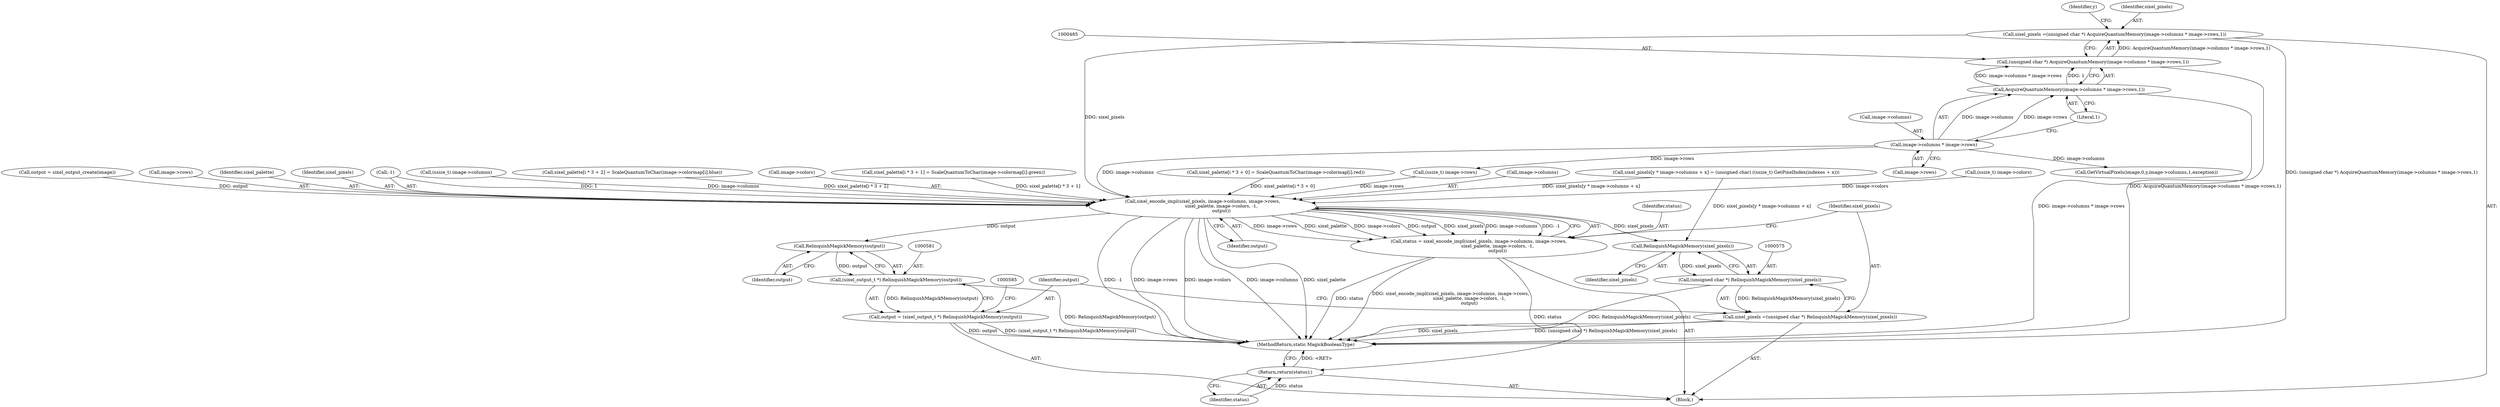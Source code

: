 digraph "1_ImageMagick_10b3823a7619ed22d42764733eb052c4159bc8c1_1@integer" {
"1000482" [label="(Call,sixel_pixels =(unsigned char *) AcquireQuantumMemory(image->columns * image->rows,1))"];
"1000484" [label="(Call,(unsigned char *) AcquireQuantumMemory(image->columns * image->rows,1))"];
"1000486" [label="(Call,AcquireQuantumMemory(image->columns * image->rows,1))"];
"1000487" [label="(Call,image->columns * image->rows)"];
"1000557" [label="(Call,sixel_encode_impl(sixel_pixels, image->columns, image->rows,\n                          sixel_palette, image->colors, -1,\n                          output))"];
"1000555" [label="(Call,status = sixel_encode_impl(sixel_pixels, image->columns, image->rows,\n                          sixel_palette, image->colors, -1,\n                          output))"];
"1000588" [label="(Return,return(status);)"];
"1000576" [label="(Call,RelinquishMagickMemory(sixel_pixels))"];
"1000574" [label="(Call,(unsigned char *) RelinquishMagickMemory(sixel_pixels))"];
"1000572" [label="(Call,sixel_pixels =(unsigned char *) RelinquishMagickMemory(sixel_pixels))"];
"1000582" [label="(Call,RelinquishMagickMemory(output))"];
"1000580" [label="(Call,(sixel_output_t *) RelinquishMagickMemory(output))"];
"1000578" [label="(Call,output = (sixel_output_t *) RelinquishMagickMemory(output))"];
"1000497" [label="(Identifier,y)"];
"1000486" [label="(Call,AcquireQuantumMemory(image->columns * image->rows,1))"];
"1000589" [label="(Identifier,status)"];
"1000430" [label="(Call,sixel_palette[i * 3 + 0] = ScaleQuantumToChar(image->colormap[i].red))"];
"1000491" [label="(Call,image->rows)"];
"1000501" [label="(Call,(ssize_t) image->rows)"];
"1000559" [label="(Call,image->columns)"];
"1000494" [label="(Literal,1)"];
"1000422" [label="(Call,(ssize_t) image->colors)"];
"1000478" [label="(Call,output = sixel_output_create(image))"];
"1000590" [label="(MethodReturn,static MagickBooleanType)"];
"1000484" [label="(Call,(unsigned char *) AcquireQuantumMemory(image->columns * image->rows,1))"];
"1000482" [label="(Call,sixel_pixels =(unsigned char *) AcquireQuantumMemory(image->columns * image->rows,1))"];
"1000562" [label="(Call,image->rows)"];
"1000565" [label="(Identifier,sixel_palette)"];
"1000580" [label="(Call,(sixel_output_t *) RelinquishMagickMemory(output))"];
"1000558" [label="(Identifier,sixel_pixels)"];
"1000107" [label="(Block,)"];
"1000555" [label="(Call,status = sixel_encode_impl(sixel_pixels, image->columns, image->rows,\n                          sixel_palette, image->colors, -1,\n                          output))"];
"1000577" [label="(Identifier,sixel_pixels)"];
"1000574" [label="(Call,(unsigned char *) RelinquishMagickMemory(sixel_pixels))"];
"1000556" [label="(Identifier,status)"];
"1000511" [label="(Call,GetVirtualPixels(image,0,y,image->columns,1,exception))"];
"1000571" [label="(Identifier,output)"];
"1000569" [label="(Call,-1)"];
"1000530" [label="(Call,(ssize_t) image->columns)"];
"1000576" [label="(Call,RelinquishMagickMemory(sixel_pixels))"];
"1000583" [label="(Identifier,output)"];
"1000572" [label="(Call,sixel_pixels =(unsigned char *) RelinquishMagickMemory(sixel_pixels))"];
"1000537" [label="(Call,sixel_pixels[y * image->columns + x] = (unsigned char) ((ssize_t) GetPixelIndex(indexes + x)))"];
"1000462" [label="(Call,sixel_palette[i * 3 + 2] = ScaleQuantumToChar(image->colormap[i].blue))"];
"1000582" [label="(Call,RelinquishMagickMemory(output))"];
"1000588" [label="(Return,return(status);)"];
"1000487" [label="(Call,image->columns * image->rows)"];
"1000573" [label="(Identifier,sixel_pixels)"];
"1000557" [label="(Call,sixel_encode_impl(sixel_pixels, image->columns, image->rows,\n                          sixel_palette, image->colors, -1,\n                          output))"];
"1000488" [label="(Call,image->columns)"];
"1000566" [label="(Call,image->colors)"];
"1000446" [label="(Call,sixel_palette[i * 3 + 1] = ScaleQuantumToChar(image->colormap[i].green))"];
"1000483" [label="(Identifier,sixel_pixels)"];
"1000578" [label="(Call,output = (sixel_output_t *) RelinquishMagickMemory(output))"];
"1000579" [label="(Identifier,output)"];
"1000482" -> "1000107"  [label="AST: "];
"1000482" -> "1000484"  [label="CFG: "];
"1000483" -> "1000482"  [label="AST: "];
"1000484" -> "1000482"  [label="AST: "];
"1000497" -> "1000482"  [label="CFG: "];
"1000482" -> "1000590"  [label="DDG: (unsigned char *) AcquireQuantumMemory(image->columns * image->rows,1)"];
"1000484" -> "1000482"  [label="DDG: AcquireQuantumMemory(image->columns * image->rows,1)"];
"1000482" -> "1000557"  [label="DDG: sixel_pixels"];
"1000484" -> "1000486"  [label="CFG: "];
"1000485" -> "1000484"  [label="AST: "];
"1000486" -> "1000484"  [label="AST: "];
"1000484" -> "1000590"  [label="DDG: AcquireQuantumMemory(image->columns * image->rows,1)"];
"1000486" -> "1000484"  [label="DDG: image->columns * image->rows"];
"1000486" -> "1000484"  [label="DDG: 1"];
"1000486" -> "1000494"  [label="CFG: "];
"1000487" -> "1000486"  [label="AST: "];
"1000494" -> "1000486"  [label="AST: "];
"1000486" -> "1000590"  [label="DDG: image->columns * image->rows"];
"1000487" -> "1000486"  [label="DDG: image->columns"];
"1000487" -> "1000486"  [label="DDG: image->rows"];
"1000487" -> "1000491"  [label="CFG: "];
"1000488" -> "1000487"  [label="AST: "];
"1000491" -> "1000487"  [label="AST: "];
"1000494" -> "1000487"  [label="CFG: "];
"1000487" -> "1000501"  [label="DDG: image->rows"];
"1000487" -> "1000511"  [label="DDG: image->columns"];
"1000487" -> "1000557"  [label="DDG: image->columns"];
"1000557" -> "1000555"  [label="AST: "];
"1000557" -> "1000571"  [label="CFG: "];
"1000558" -> "1000557"  [label="AST: "];
"1000559" -> "1000557"  [label="AST: "];
"1000562" -> "1000557"  [label="AST: "];
"1000565" -> "1000557"  [label="AST: "];
"1000566" -> "1000557"  [label="AST: "];
"1000569" -> "1000557"  [label="AST: "];
"1000571" -> "1000557"  [label="AST: "];
"1000555" -> "1000557"  [label="CFG: "];
"1000557" -> "1000590"  [label="DDG: -1"];
"1000557" -> "1000590"  [label="DDG: image->rows"];
"1000557" -> "1000590"  [label="DDG: image->colors"];
"1000557" -> "1000590"  [label="DDG: image->columns"];
"1000557" -> "1000590"  [label="DDG: sixel_palette"];
"1000557" -> "1000555"  [label="DDG: image->rows"];
"1000557" -> "1000555"  [label="DDG: sixel_palette"];
"1000557" -> "1000555"  [label="DDG: image->colors"];
"1000557" -> "1000555"  [label="DDG: output"];
"1000557" -> "1000555"  [label="DDG: sixel_pixels"];
"1000557" -> "1000555"  [label="DDG: image->columns"];
"1000557" -> "1000555"  [label="DDG: -1"];
"1000537" -> "1000557"  [label="DDG: sixel_pixels[y * image->columns + x]"];
"1000530" -> "1000557"  [label="DDG: image->columns"];
"1000501" -> "1000557"  [label="DDG: image->rows"];
"1000462" -> "1000557"  [label="DDG: sixel_palette[i * 3 + 2]"];
"1000446" -> "1000557"  [label="DDG: sixel_palette[i * 3 + 1]"];
"1000430" -> "1000557"  [label="DDG: sixel_palette[i * 3 + 0]"];
"1000422" -> "1000557"  [label="DDG: image->colors"];
"1000569" -> "1000557"  [label="DDG: 1"];
"1000478" -> "1000557"  [label="DDG: output"];
"1000557" -> "1000576"  [label="DDG: sixel_pixels"];
"1000557" -> "1000582"  [label="DDG: output"];
"1000555" -> "1000107"  [label="AST: "];
"1000556" -> "1000555"  [label="AST: "];
"1000573" -> "1000555"  [label="CFG: "];
"1000555" -> "1000590"  [label="DDG: sixel_encode_impl(sixel_pixels, image->columns, image->rows,\n                          sixel_palette, image->colors, -1,\n                          output)"];
"1000555" -> "1000590"  [label="DDG: status"];
"1000555" -> "1000588"  [label="DDG: status"];
"1000588" -> "1000107"  [label="AST: "];
"1000588" -> "1000589"  [label="CFG: "];
"1000589" -> "1000588"  [label="AST: "];
"1000590" -> "1000588"  [label="CFG: "];
"1000588" -> "1000590"  [label="DDG: <RET>"];
"1000589" -> "1000588"  [label="DDG: status"];
"1000576" -> "1000574"  [label="AST: "];
"1000576" -> "1000577"  [label="CFG: "];
"1000577" -> "1000576"  [label="AST: "];
"1000574" -> "1000576"  [label="CFG: "];
"1000576" -> "1000574"  [label="DDG: sixel_pixels"];
"1000537" -> "1000576"  [label="DDG: sixel_pixels[y * image->columns + x]"];
"1000574" -> "1000572"  [label="AST: "];
"1000575" -> "1000574"  [label="AST: "];
"1000572" -> "1000574"  [label="CFG: "];
"1000574" -> "1000590"  [label="DDG: RelinquishMagickMemory(sixel_pixels)"];
"1000574" -> "1000572"  [label="DDG: RelinquishMagickMemory(sixel_pixels)"];
"1000572" -> "1000107"  [label="AST: "];
"1000573" -> "1000572"  [label="AST: "];
"1000579" -> "1000572"  [label="CFG: "];
"1000572" -> "1000590"  [label="DDG: (unsigned char *) RelinquishMagickMemory(sixel_pixels)"];
"1000572" -> "1000590"  [label="DDG: sixel_pixels"];
"1000582" -> "1000580"  [label="AST: "];
"1000582" -> "1000583"  [label="CFG: "];
"1000583" -> "1000582"  [label="AST: "];
"1000580" -> "1000582"  [label="CFG: "];
"1000582" -> "1000580"  [label="DDG: output"];
"1000580" -> "1000578"  [label="AST: "];
"1000581" -> "1000580"  [label="AST: "];
"1000578" -> "1000580"  [label="CFG: "];
"1000580" -> "1000590"  [label="DDG: RelinquishMagickMemory(output)"];
"1000580" -> "1000578"  [label="DDG: RelinquishMagickMemory(output)"];
"1000578" -> "1000107"  [label="AST: "];
"1000579" -> "1000578"  [label="AST: "];
"1000585" -> "1000578"  [label="CFG: "];
"1000578" -> "1000590"  [label="DDG: output"];
"1000578" -> "1000590"  [label="DDG: (sixel_output_t *) RelinquishMagickMemory(output)"];
}
